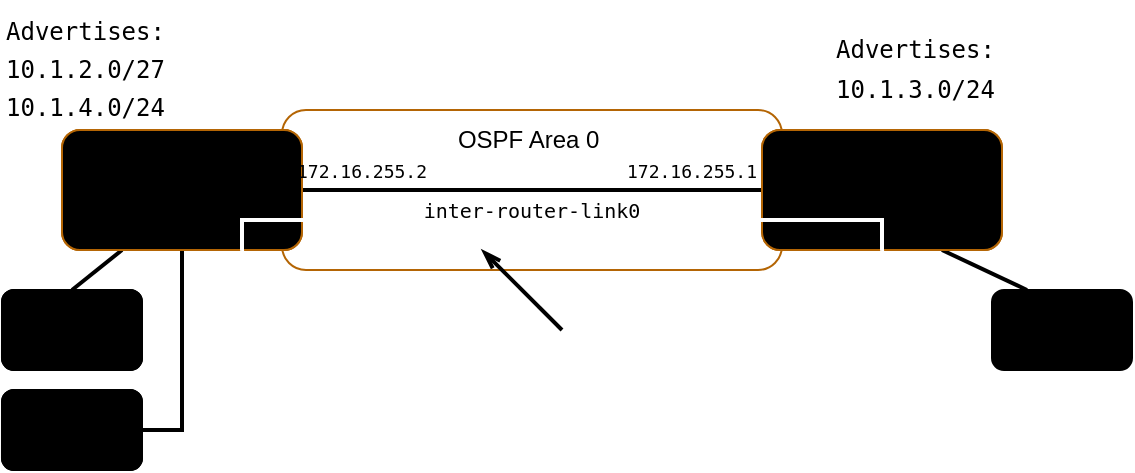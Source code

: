 <mxfile version="28.0.9">
  <diagram name="Page-1" id="wvD0TGrOcVfHGswCKrwI">
    <mxGraphModel dx="543" dy="346" grid="1" gridSize="10" guides="1" tooltips="1" connect="1" arrows="1" fold="1" page="1" pageScale="1" pageWidth="850" pageHeight="1100" math="0" shadow="0">
      <root>
        <mxCell id="0" />
        <mxCell id="1" parent="0" />
        <mxCell id="g_UbJDUyzVjHQ7WcR6PP-4" value="" style="rounded=1;whiteSpace=wrap;html=1;fillColor=none;strokeColor=light-dark(#B46504,#FF1F57);" vertex="1" parent="1">
          <mxGeometry x="150" y="160" width="250" height="80" as="geometry" />
        </mxCell>
        <mxCell id="g_UbJDUyzVjHQ7WcR6PP-1" value="OSPF Area 0&amp;nbsp;" style="text;html=1;align=center;verticalAlign=middle;whiteSpace=wrap;rounded=0;" vertex="1" parent="1">
          <mxGeometry x="235" y="160" width="80" height="30" as="geometry" />
        </mxCell>
        <mxCell id="g_UbJDUyzVjHQ7WcR6PP-2" value="&lt;div&gt;CRS326&lt;/div&gt;&lt;div&gt;RID 172.16.0.1&lt;/div&gt;" style="rounded=1;whiteSpace=wrap;html=1;fillColor=light-dark(#000000,#1A1A1A);strokeColor=light-dark(#B46504,#140007);glass=0;" vertex="1" parent="1">
          <mxGeometry x="40" y="170" width="120" height="60" as="geometry" />
        </mxCell>
        <mxCell id="g_UbJDUyzVjHQ7WcR6PP-3" value="&lt;div&gt;CCR2004&lt;/div&gt;&lt;div&gt;RID 172.16.0.1&lt;/div&gt;" style="rounded=1;whiteSpace=wrap;html=1;glass=0;fillColor=light-dark(#000000,#1A1A1A);strokeColor=light-dark(#B46504,#140007);" vertex="1" parent="1">
          <mxGeometry x="390" y="170" width="120" height="60" as="geometry" />
        </mxCell>
        <mxCell id="g_UbJDUyzVjHQ7WcR6PP-5" value="" style="endArrow=none;html=1;rounded=0;entryX=0;entryY=0.5;entryDx=0;entryDy=0;exitX=1;exitY=0.5;exitDx=0;exitDy=0;strokeWidth=2;" edge="1" parent="1" source="g_UbJDUyzVjHQ7WcR6PP-2" target="g_UbJDUyzVjHQ7WcR6PP-3">
          <mxGeometry width="50" height="50" relative="1" as="geometry">
            <mxPoint x="310" y="320" as="sourcePoint" />
            <mxPoint x="360" y="270" as="targetPoint" />
          </mxGeometry>
        </mxCell>
        <mxCell id="g_UbJDUyzVjHQ7WcR6PP-6" value="&lt;pre&gt;&lt;font size=&quot;1&quot;&gt;inter-router-link0&lt;/font&gt;&lt;/pre&gt;" style="text;html=1;align=center;verticalAlign=middle;whiteSpace=wrap;rounded=0;" vertex="1" parent="1">
          <mxGeometry x="230" y="200" width="90" height="20" as="geometry" />
        </mxCell>
        <mxCell id="g_UbJDUyzVjHQ7WcR6PP-9" value="&lt;div&gt;SVI 20&lt;/div&gt;&lt;div&gt;10.1.2.1/27&lt;/div&gt;" style="rounded=1;whiteSpace=wrap;html=1;fillColor=light-dark(#000000,#1A1A1A);strokeColor=light-dark(#000000,#000099);glass=0;" vertex="1" parent="1">
          <mxGeometry x="10" y="250" width="70" height="40" as="geometry" />
        </mxCell>
        <mxCell id="g_UbJDUyzVjHQ7WcR6PP-10" value="" style="endArrow=none;html=1;rounded=0;entryX=0.25;entryY=1;entryDx=0;entryDy=0;exitX=0.5;exitY=0;exitDx=0;exitDy=0;strokeWidth=2;strokeColor=light-dark(#000000,#FF643A);" edge="1" parent="1" source="g_UbJDUyzVjHQ7WcR6PP-9" target="g_UbJDUyzVjHQ7WcR6PP-2">
          <mxGeometry width="50" height="50" relative="1" as="geometry">
            <mxPoint x="310" y="320" as="sourcePoint" />
            <mxPoint x="360" y="270" as="targetPoint" />
          </mxGeometry>
        </mxCell>
        <mxCell id="g_UbJDUyzVjHQ7WcR6PP-11" value="&lt;div&gt;SVI 40&lt;/div&gt;&lt;div&gt;10.1.4.1/24&lt;/div&gt;" style="rounded=1;whiteSpace=wrap;html=1;fillColor=light-dark(#000000,#1A1A1A);strokeColor=light-dark(#000000,#000099);glass=0;" vertex="1" parent="1">
          <mxGeometry x="10" y="300" width="70" height="40" as="geometry" />
        </mxCell>
        <mxCell id="g_UbJDUyzVjHQ7WcR6PP-12" value="" style="endArrow=none;html=1;rounded=0;entryX=0.5;entryY=1;entryDx=0;entryDy=0;exitX=1;exitY=0.5;exitDx=0;exitDy=0;strokeWidth=2;strokeColor=light-dark(#000000,#FF643A);" edge="1" parent="1" source="g_UbJDUyzVjHQ7WcR6PP-11" target="g_UbJDUyzVjHQ7WcR6PP-2">
          <mxGeometry width="50" height="50" relative="1" as="geometry">
            <mxPoint x="400" y="320" as="sourcePoint" />
            <mxPoint x="60" y="190.0" as="targetPoint" />
            <Array as="points">
              <mxPoint x="100" y="320" />
            </Array>
          </mxGeometry>
        </mxCell>
        <mxCell id="g_UbJDUyzVjHQ7WcR6PP-14" value="" style="endArrow=none;html=1;rounded=0;entryX=0.75;entryY=1;entryDx=0;entryDy=0;exitX=0.25;exitY=0;exitDx=0;exitDy=0;strokeWidth=2;strokeColor=light-dark(#000000,#FF643A);" edge="1" parent="1" source="g_UbJDUyzVjHQ7WcR6PP-22" target="g_UbJDUyzVjHQ7WcR6PP-19">
          <mxGeometry width="50" height="50" relative="1" as="geometry">
            <mxPoint x="475" y="250" as="sourcePoint" />
            <mxPoint x="110" y="230" as="targetPoint" />
          </mxGeometry>
        </mxCell>
        <mxCell id="g_UbJDUyzVjHQ7WcR6PP-15" value="&lt;div style=&quot;line-height: 60%;&quot;&gt;&lt;pre align=&quot;left&quot;&gt;Advertises:&lt;/pre&gt;&lt;pre align=&quot;left&quot;&gt;10.1.2.0/27&lt;/pre&gt;&lt;pre align=&quot;left&quot;&gt;10.1.4.0/24&lt;/pre&gt;&lt;/div&gt;" style="text;html=1;align=left;verticalAlign=middle;whiteSpace=wrap;rounded=0;" vertex="1" parent="1">
          <mxGeometry x="10" y="110" width="80" height="60" as="geometry" />
        </mxCell>
        <mxCell id="g_UbJDUyzVjHQ7WcR6PP-16" value="&lt;div style=&quot;line-height: 60%;&quot;&gt;&lt;pre align=&quot;left&quot;&gt;Advertises:&lt;/pre&gt;&lt;pre align=&quot;left&quot;&gt;10.1.3.0/24&lt;/pre&gt;&lt;/div&gt;" style="text;html=1;align=left;verticalAlign=middle;whiteSpace=wrap;rounded=0;" vertex="1" parent="1">
          <mxGeometry x="425" y="110" width="80" height="60" as="geometry" />
        </mxCell>
        <mxCell id="g_UbJDUyzVjHQ7WcR6PP-17" value="&lt;div&gt;&lt;span style=&quot;color: light-dark(rgb(255, 255, 255), rgb(255, 134, 44));&quot;&gt;CRS326 - Mgmt&lt;/span&gt;&lt;/div&gt;&lt;div&gt;&lt;span style=&quot;color: light-dark(rgb(255, 255, 255), rgb(255, 134, 44));&quot;&gt;SVI&lt;/span&gt;&lt;/div&gt;" style="rounded=1;whiteSpace=wrap;html=1;fillColor=light-dark(#FFFFFF,#1A1A1A);strokeColor=light-dark(#FFFFFF,#FF862C);strokeWidth=2;" vertex="1" parent="1">
          <mxGeometry x="110" y="260" width="90" height="40" as="geometry" />
        </mxCell>
        <mxCell id="g_UbJDUyzVjHQ7WcR6PP-18" value="&lt;div&gt;CRS326&lt;/div&gt;&lt;div&gt;RID 172.16.0.1&lt;/div&gt;" style="rounded=1;whiteSpace=wrap;html=1;fillColor=light-dark(#000000,#1A1A1A);strokeColor=light-dark(#B46504,#FF1F57);glass=0;" vertex="1" parent="1">
          <mxGeometry x="40" y="170" width="120" height="60" as="geometry" />
        </mxCell>
        <mxCell id="g_UbJDUyzVjHQ7WcR6PP-19" value="&lt;div&gt;CCR2004&lt;/div&gt;&lt;div&gt;RID 172.16.0.1&lt;/div&gt;" style="rounded=1;whiteSpace=wrap;html=1;glass=0;fillColor=light-dark(#000000,#1A1A1A);strokeColor=light-dark(#B46504,#FF1F57);" vertex="1" parent="1">
          <mxGeometry x="390" y="170" width="120" height="60" as="geometry" />
        </mxCell>
        <mxCell id="g_UbJDUyzVjHQ7WcR6PP-7" value="&lt;pre&gt;&lt;font style=&quot;font-size: 9px;&quot;&gt;172.16.255.2&lt;/font&gt;&lt;/pre&gt;" style="text;html=1;align=center;verticalAlign=middle;whiteSpace=wrap;rounded=0;" vertex="1" parent="1">
          <mxGeometry x="150" y="180" width="80" height="20" as="geometry" />
        </mxCell>
        <mxCell id="g_UbJDUyzVjHQ7WcR6PP-8" value="&lt;pre&gt;&lt;font style=&quot;font-size: 9px;&quot;&gt;172.16.255.1&lt;/font&gt;&lt;/pre&gt;" style="text;html=1;align=center;verticalAlign=middle;whiteSpace=wrap;rounded=0;" vertex="1" parent="1">
          <mxGeometry x="315" y="180" width="80" height="20" as="geometry" />
        </mxCell>
        <mxCell id="g_UbJDUyzVjHQ7WcR6PP-20" value="&lt;div&gt;SVI 20&lt;/div&gt;&lt;div&gt;10.1.2.1/27&lt;/div&gt;" style="rounded=1;whiteSpace=wrap;html=1;fillColor=light-dark(#000000,#1A1A1A);strokeColor=light-dark(#000000,#FF643A);glass=0;" vertex="1" parent="1">
          <mxGeometry x="10" y="250" width="70" height="40" as="geometry" />
        </mxCell>
        <mxCell id="g_UbJDUyzVjHQ7WcR6PP-21" value="&lt;div&gt;SVI 40&lt;/div&gt;&lt;div&gt;10.1.4.1/24&lt;/div&gt;" style="rounded=1;whiteSpace=wrap;html=1;fillColor=light-dark(#000000,#1A1A1A);strokeColor=light-dark(#000000,#FF643A);glass=0;" vertex="1" parent="1">
          <mxGeometry x="10" y="300" width="70" height="40" as="geometry" />
        </mxCell>
        <mxCell id="g_UbJDUyzVjHQ7WcR6PP-22" value="&lt;div&gt;SVI 30&lt;/div&gt;&lt;div&gt;10.1.3.1/24&lt;/div&gt;" style="rounded=1;whiteSpace=wrap;html=1;fillColor=light-dark(#000000,#1A1A1A);strokeColor=light-dark(#000000,#FF643A);glass=0;" vertex="1" parent="1">
          <mxGeometry x="505" y="250" width="70" height="40" as="geometry" />
        </mxCell>
        <mxCell id="g_UbJDUyzVjHQ7WcR6PP-23" value="" style="endArrow=none;html=1;rounded=0;entryX=0.75;entryY=1;entryDx=0;entryDy=0;exitX=0.25;exitY=0;exitDx=0;exitDy=0;strokeColor=light-dark(#FFFFFF,#FF862C);strokeWidth=2;" edge="1" parent="1" source="g_UbJDUyzVjHQ7WcR6PP-17" target="g_UbJDUyzVjHQ7WcR6PP-18">
          <mxGeometry width="50" height="50" relative="1" as="geometry">
            <mxPoint x="360" y="320" as="sourcePoint" />
            <mxPoint x="410" y="270" as="targetPoint" />
          </mxGeometry>
        </mxCell>
        <mxCell id="g_UbJDUyzVjHQ7WcR6PP-24" value="" style="endArrow=none;html=1;rounded=0;entryX=0;entryY=0.75;entryDx=0;entryDy=0;exitX=0.75;exitY=1;exitDx=0;exitDy=0;strokeColor=light-dark(#FFFFFF,#FF862C);strokeWidth=2;" edge="1" parent="1" source="g_UbJDUyzVjHQ7WcR6PP-18" target="g_UbJDUyzVjHQ7WcR6PP-19">
          <mxGeometry width="50" height="50" relative="1" as="geometry">
            <mxPoint x="133" y="270" as="sourcePoint" />
            <mxPoint x="130" y="240" as="targetPoint" />
            <Array as="points">
              <mxPoint x="130" y="215" />
              <mxPoint x="170" y="215" />
              <mxPoint x="170" y="230" />
              <mxPoint x="380" y="230" />
              <mxPoint x="380" y="215" />
            </Array>
          </mxGeometry>
        </mxCell>
        <mxCell id="g_UbJDUyzVjHQ7WcR6PP-25" value="&lt;div&gt;&lt;span style=&quot;color: light-dark(rgb(255, 255, 255), rgb(255, 134, 44));&quot;&gt;CCR2004 - Mgmt&lt;/span&gt;&lt;/div&gt;&lt;div&gt;&lt;span style=&quot;color: light-dark(rgb(255, 255, 255), rgb(255, 134, 44));&quot;&gt;SVI&lt;/span&gt;&lt;/div&gt;" style="rounded=1;whiteSpace=wrap;html=1;fillColor=light-dark(#FFFFFF,#1A1A1A);strokeColor=light-dark(#FFFFFF,#FF862C);strokeWidth=2;" vertex="1" parent="1">
          <mxGeometry x="373" y="250" width="105" height="40" as="geometry" />
        </mxCell>
        <mxCell id="g_UbJDUyzVjHQ7WcR6PP-26" value="" style="endArrow=none;html=1;rounded=0;entryX=0.5;entryY=1;entryDx=0;entryDy=0;exitX=0.75;exitY=0;exitDx=0;exitDy=0;strokeColor=light-dark(#FFFFFF,#FF862C);strokeWidth=2;" edge="1" parent="1" source="g_UbJDUyzVjHQ7WcR6PP-25" target="g_UbJDUyzVjHQ7WcR6PP-19">
          <mxGeometry width="50" height="50" relative="1" as="geometry">
            <mxPoint x="133" y="270" as="sourcePoint" />
            <mxPoint x="130" y="240" as="targetPoint" />
          </mxGeometry>
        </mxCell>
        <mxCell id="g_UbJDUyzVjHQ7WcR6PP-28" value="" style="endArrow=none;html=1;rounded=0;entryX=0;entryY=0.75;entryDx=0;entryDy=0;exitX=0.5;exitY=1;exitDx=0;exitDy=0;strokeColor=light-dark(#FFFFFF,#FF862C);strokeWidth=2;" edge="1" parent="1" source="g_UbJDUyzVjHQ7WcR6PP-19" target="g_UbJDUyzVjHQ7WcR6PP-19">
          <mxGeometry width="50" height="50" relative="1" as="geometry">
            <mxPoint x="442" y="250" as="sourcePoint" />
            <mxPoint x="440" y="230" as="targetPoint" />
            <Array as="points">
              <mxPoint x="450" y="215" />
            </Array>
          </mxGeometry>
        </mxCell>
        <mxCell id="g_UbJDUyzVjHQ7WcR6PP-29" value="&lt;div style=&quot;line-height: 100%;&quot;&gt;&lt;div&gt;&lt;font style=&quot;font-size: 10px; line-height: 100%;&quot;&gt;Static route for management&lt;/font&gt;&lt;/div&gt;&lt;div&gt;&lt;font style=&quot;font-size: 10px; line-height: 100%;&quot;&gt;Not advertised by OSPF&lt;/font&gt;&lt;/div&gt;&lt;/div&gt;" style="text;html=1;align=center;verticalAlign=middle;whiteSpace=wrap;rounded=0;fontColor=light-dark(#FFFFFF,#FF862C);" vertex="1" parent="1">
          <mxGeometry x="283" y="255" width="90" height="50" as="geometry" />
        </mxCell>
        <mxCell id="g_UbJDUyzVjHQ7WcR6PP-30" value="" style="endArrow=openThin;html=1;rounded=0;endFill=0;strokeWidth=2;" edge="1" parent="1">
          <mxGeometry width="50" height="50" relative="1" as="geometry">
            <mxPoint x="290" y="270" as="sourcePoint" />
            <mxPoint x="250" y="230" as="targetPoint" />
          </mxGeometry>
        </mxCell>
      </root>
    </mxGraphModel>
  </diagram>
</mxfile>
